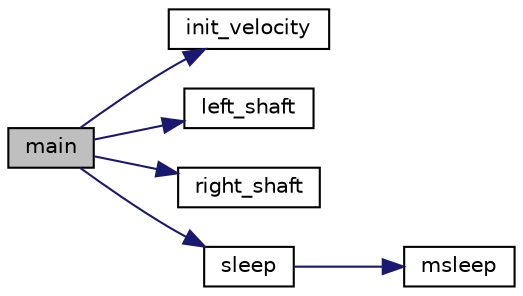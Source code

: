 digraph "main"
{
  edge [fontname="Helvetica",fontsize="10",labelfontname="Helvetica",labelfontsize="10"];
  node [fontname="Helvetica",fontsize="10",shape=record];
  rankdir="LR";
  Node1 [label="main",height=0.2,width=0.4,color="black", fillcolor="grey75", style="filled" fontcolor="black"];
  Node1 -> Node2 [color="midnightblue",fontsize="10",style="solid",fontname="Helvetica"];
  Node2 [label="init_velocity",height=0.2,width=0.4,color="black", fillcolor="white", style="filled",URL="$shaft_8c.html#a655a0723b26fd4943c4f9883b69be9c6"];
  Node1 -> Node3 [color="midnightblue",fontsize="10",style="solid",fontname="Helvetica"];
  Node3 [label="left_shaft",height=0.2,width=0.4,color="black", fillcolor="white", style="filled",URL="$base_2lib__rwp_8c.html#a49fe73be96a0657e6a3ea6669cdc9f25"];
  Node1 -> Node4 [color="midnightblue",fontsize="10",style="solid",fontname="Helvetica"];
  Node4 [label="right_shaft",height=0.2,width=0.4,color="black", fillcolor="white", style="filled",URL="$base_2lib__rwp_8c.html#a759cd6a2d214a5b16d6e01d114385039"];
  Node1 -> Node5 [color="midnightblue",fontsize="10",style="solid",fontname="Helvetica"];
  Node5 [label="sleep",height=0.2,width=0.4,color="black", fillcolor="white", style="filled",URL="$base_2lib__ic_8c.html#aa5113ec47ecf6d5c15614c9353cb9a08"];
  Node5 -> Node6 [color="midnightblue",fontsize="10",style="solid",fontname="Helvetica"];
  Node6 [label="msleep",height=0.2,width=0.4,color="black", fillcolor="white", style="filled",URL="$base_2lib__ic_8c.html#aa3650dfb953be0fa6fb4e6a625d3f777"];
}
